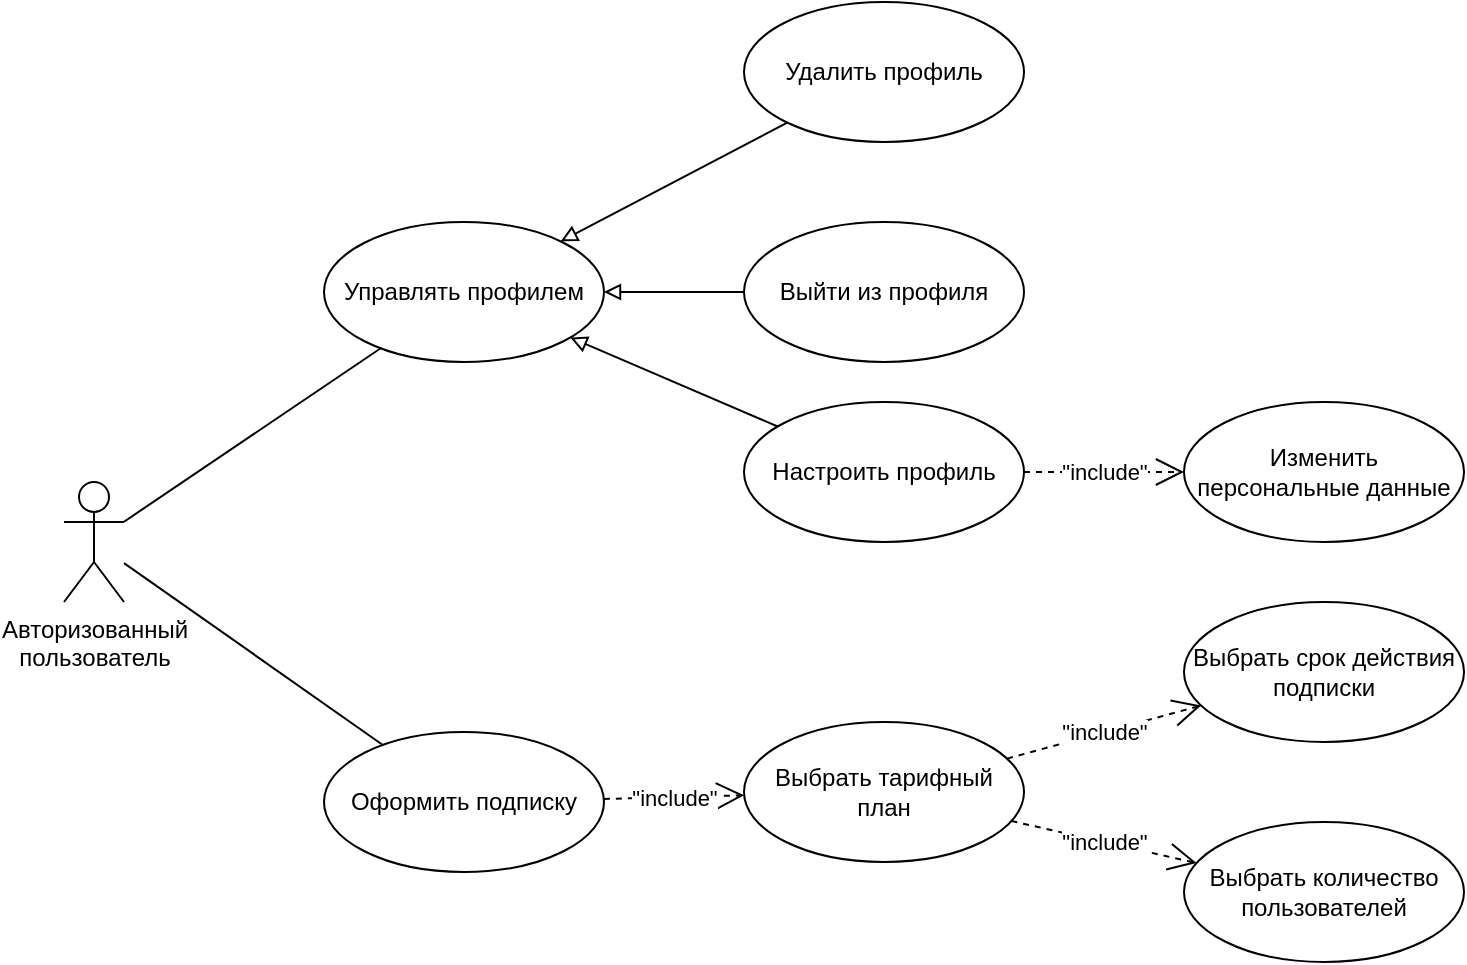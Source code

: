 <mxfile version="22.0.2" type="device">
  <diagram name="Страница — 1" id="iPdjUzdQB3yWaXrdfybL">
    <mxGraphModel dx="1299" dy="1997" grid="1" gridSize="10" guides="1" tooltips="1" connect="1" arrows="1" fold="1" page="1" pageScale="1" pageWidth="827" pageHeight="1169" background="#ffffff" math="0" shadow="0">
      <root>
        <mxCell id="0" />
        <mxCell id="1" parent="0" />
        <mxCell id="Ta2xaLL67u_2YLKguwA0-1" value="Авторизованный &lt;br&gt;пользователь" style="shape=umlActor;verticalLabelPosition=bottom;verticalAlign=top;html=1;outlineConnect=0;" parent="1" vertex="1">
          <mxGeometry x="-20" y="220" width="30" height="60" as="geometry" />
        </mxCell>
        <mxCell id="Ta2xaLL67u_2YLKguwA0-5" value="Удалить профиль" style="ellipse;whiteSpace=wrap;html=1;" parent="1" vertex="1">
          <mxGeometry x="320" y="-20" width="140" height="70" as="geometry" />
        </mxCell>
        <mxCell id="Ta2xaLL67u_2YLKguwA0-6" value="Оформить подписку" style="ellipse;whiteSpace=wrap;html=1;" parent="1" vertex="1">
          <mxGeometry x="110" y="345" width="140" height="70" as="geometry" />
        </mxCell>
        <mxCell id="Ta2xaLL67u_2YLKguwA0-7" value="Выйти из профиля" style="ellipse;whiteSpace=wrap;html=1;" parent="1" vertex="1">
          <mxGeometry x="320" y="90" width="140" height="70" as="geometry" />
        </mxCell>
        <mxCell id="Ta2xaLL67u_2YLKguwA0-8" value="Выбрать тарифный план" style="ellipse;whiteSpace=wrap;html=1;" parent="1" vertex="1">
          <mxGeometry x="320" y="340" width="140" height="70" as="geometry" />
        </mxCell>
        <mxCell id="Ta2xaLL67u_2YLKguwA0-9" value="Выбрать срок действия подписки" style="ellipse;whiteSpace=wrap;html=1;" parent="1" vertex="1">
          <mxGeometry x="540" y="280" width="140" height="70" as="geometry" />
        </mxCell>
        <mxCell id="Ta2xaLL67u_2YLKguwA0-10" value="Выбрать количество пользователей" style="ellipse;whiteSpace=wrap;html=1;" parent="1" vertex="1">
          <mxGeometry x="540" y="390" width="140" height="70" as="geometry" />
        </mxCell>
        <mxCell id="Ta2xaLL67u_2YLKguwA0-11" value="Настроить профиль" style="ellipse;whiteSpace=wrap;html=1;" parent="1" vertex="1">
          <mxGeometry x="320" y="180" width="140" height="70" as="geometry" />
        </mxCell>
        <mxCell id="Ta2xaLL67u_2YLKguwA0-12" value="Изменить персональные данные" style="ellipse;whiteSpace=wrap;html=1;" parent="1" vertex="1">
          <mxGeometry x="540" y="180" width="140" height="70" as="geometry" />
        </mxCell>
        <mxCell id="Ta2xaLL67u_2YLKguwA0-15" value="" style="endArrow=none;html=1;rounded=0;" parent="1" source="Ta2xaLL67u_2YLKguwA0-1" target="Ta2xaLL67u_2YLKguwA0-6" edge="1">
          <mxGeometry width="50" height="50" relative="1" as="geometry">
            <mxPoint x="80" y="389" as="sourcePoint" />
            <mxPoint x="230" y="284" as="targetPoint" />
          </mxGeometry>
        </mxCell>
        <mxCell id="Ta2xaLL67u_2YLKguwA0-17" value="&quot;include&quot;" style="endArrow=open;endSize=12;dashed=1;html=1;rounded=0;" parent="1" source="Ta2xaLL67u_2YLKguwA0-11" target="Ta2xaLL67u_2YLKguwA0-12" edge="1">
          <mxGeometry width="160" relative="1" as="geometry">
            <mxPoint x="334" y="170" as="sourcePoint" />
            <mxPoint x="414" y="170" as="targetPoint" />
            <mxPoint as="offset" />
          </mxGeometry>
        </mxCell>
        <mxCell id="Ta2xaLL67u_2YLKguwA0-18" value="&quot;include&quot;" style="endArrow=open;endSize=12;dashed=1;html=1;rounded=0;" parent="1" source="Ta2xaLL67u_2YLKguwA0-6" target="Ta2xaLL67u_2YLKguwA0-8" edge="1">
          <mxGeometry width="160" relative="1" as="geometry">
            <mxPoint x="320" y="405" as="sourcePoint" />
            <mxPoint x="400" y="405" as="targetPoint" />
            <mxPoint as="offset" />
          </mxGeometry>
        </mxCell>
        <mxCell id="Ta2xaLL67u_2YLKguwA0-19" value="&quot;include&quot;" style="endArrow=open;endSize=12;dashed=1;html=1;rounded=0;" parent="1" source="Ta2xaLL67u_2YLKguwA0-8" target="Ta2xaLL67u_2YLKguwA0-10" edge="1">
          <mxGeometry width="160" relative="1" as="geometry">
            <mxPoint x="330" y="415" as="sourcePoint" />
            <mxPoint x="410" y="415" as="targetPoint" />
            <mxPoint as="offset" />
          </mxGeometry>
        </mxCell>
        <mxCell id="Ta2xaLL67u_2YLKguwA0-20" value="&quot;include&quot;" style="endArrow=open;endSize=12;dashed=1;html=1;rounded=0;" parent="1" source="Ta2xaLL67u_2YLKguwA0-8" target="Ta2xaLL67u_2YLKguwA0-9" edge="1">
          <mxGeometry width="160" relative="1" as="geometry">
            <mxPoint x="340" y="425" as="sourcePoint" />
            <mxPoint x="420" y="425" as="targetPoint" />
            <mxPoint as="offset" />
          </mxGeometry>
        </mxCell>
        <mxCell id="Ta2xaLL67u_2YLKguwA0-21" value="Управлять профилем" style="ellipse;whiteSpace=wrap;html=1;" parent="1" vertex="1">
          <mxGeometry x="110" y="90" width="140" height="70" as="geometry" />
        </mxCell>
        <mxCell id="Ta2xaLL67u_2YLKguwA0-24" value="" style="endArrow=block;html=1;rounded=0;endFill=0;" parent="1" source="Ta2xaLL67u_2YLKguwA0-11" target="Ta2xaLL67u_2YLKguwA0-21" edge="1">
          <mxGeometry width="50" height="50" relative="1" as="geometry">
            <mxPoint x="362" y="60" as="sourcePoint" />
            <mxPoint x="248" y="120" as="targetPoint" />
          </mxGeometry>
        </mxCell>
        <mxCell id="Ta2xaLL67u_2YLKguwA0-25" value="" style="endArrow=none;html=1;rounded=0;" parent="1" source="Ta2xaLL67u_2YLKguwA0-1" target="Ta2xaLL67u_2YLKguwA0-21" edge="1">
          <mxGeometry width="50" height="50" relative="1" as="geometry">
            <mxPoint x="350" y="330" as="sourcePoint" />
            <mxPoint x="400" y="280" as="targetPoint" />
          </mxGeometry>
        </mxCell>
        <mxCell id="Ta2xaLL67u_2YLKguwA0-27" value="" style="endArrow=block;html=1;rounded=0;endFill=0;" parent="1" source="Ta2xaLL67u_2YLKguwA0-7" target="Ta2xaLL67u_2YLKguwA0-21" edge="1">
          <mxGeometry width="50" height="50" relative="1" as="geometry">
            <mxPoint x="347" y="202" as="sourcePoint" />
            <mxPoint x="243" y="158" as="targetPoint" />
          </mxGeometry>
        </mxCell>
        <mxCell id="Ta2xaLL67u_2YLKguwA0-28" value="" style="endArrow=block;html=1;rounded=0;endFill=0;" parent="1" source="Ta2xaLL67u_2YLKguwA0-5" target="Ta2xaLL67u_2YLKguwA0-21" edge="1">
          <mxGeometry width="50" height="50" relative="1" as="geometry">
            <mxPoint x="357" y="212" as="sourcePoint" />
            <mxPoint x="253" y="168" as="targetPoint" />
          </mxGeometry>
        </mxCell>
      </root>
    </mxGraphModel>
  </diagram>
</mxfile>
